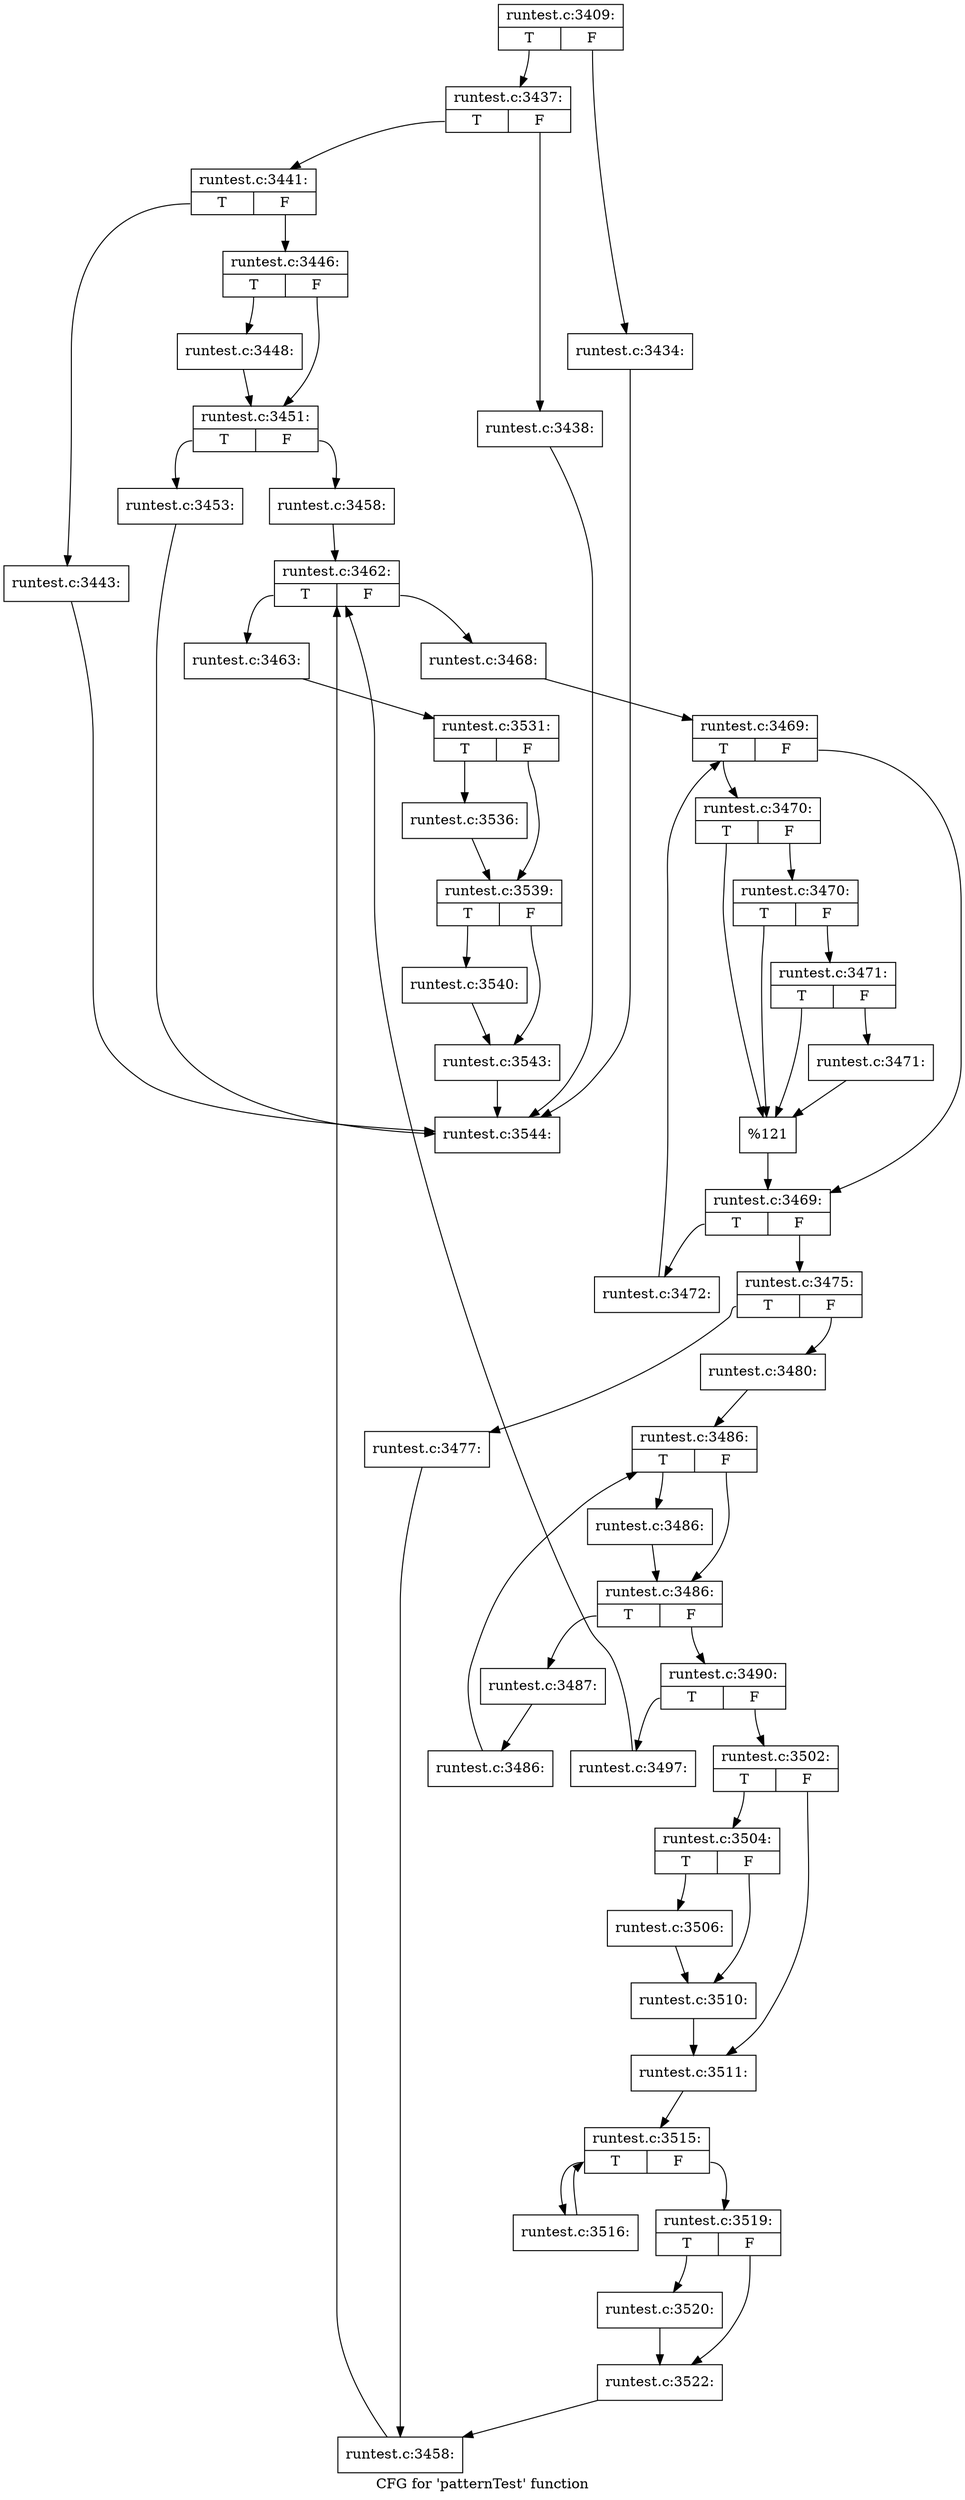 digraph "CFG for 'patternTest' function" {
	label="CFG for 'patternTest' function";

	Node0x42e5c70 [shape=record,label="{runtest.c:3409:|{<s0>T|<s1>F}}"];
	Node0x42e5c70:s0 -> Node0x42faf20;
	Node0x42e5c70:s1 -> Node0x42f9e50;
	Node0x42f9e50 [shape=record,label="{runtest.c:3434:}"];
	Node0x42f9e50 -> Node0x42f3090;
	Node0x42faf20 [shape=record,label="{runtest.c:3437:|{<s0>T|<s1>F}}"];
	Node0x42faf20:s0 -> Node0x42fb990;
	Node0x42faf20:s1 -> Node0x42fb940;
	Node0x42fb940 [shape=record,label="{runtest.c:3438:}"];
	Node0x42fb940 -> Node0x42f3090;
	Node0x42fb990 [shape=record,label="{runtest.c:3441:|{<s0>T|<s1>F}}"];
	Node0x42fb990:s0 -> Node0x42fc690;
	Node0x42fb990:s1 -> Node0x42fc6e0;
	Node0x42fc690 [shape=record,label="{runtest.c:3443:}"];
	Node0x42fc690 -> Node0x42f3090;
	Node0x42fc6e0 [shape=record,label="{runtest.c:3446:|{<s0>T|<s1>F}}"];
	Node0x42fc6e0:s0 -> Node0x42fd310;
	Node0x42fc6e0:s1 -> Node0x42fd360;
	Node0x42fd310 [shape=record,label="{runtest.c:3448:}"];
	Node0x42fd310 -> Node0x42fd360;
	Node0x42fd360 [shape=record,label="{runtest.c:3451:|{<s0>T|<s1>F}}"];
	Node0x42fd360:s0 -> Node0x42fdc50;
	Node0x42fd360:s1 -> Node0x42fdca0;
	Node0x42fdc50 [shape=record,label="{runtest.c:3453:}"];
	Node0x42fdc50 -> Node0x42f3090;
	Node0x42fdca0 [shape=record,label="{runtest.c:3458:}"];
	Node0x42fdca0 -> Node0x42fe940;
	Node0x42fe940 [shape=record,label="{runtest.c:3462:|{<s0>T|<s1>F}}"];
	Node0x42fe940:s0 -> Node0x42feb00;
	Node0x42fe940:s1 -> Node0x42feb50;
	Node0x42feb00 [shape=record,label="{runtest.c:3463:}"];
	Node0x42feb00 -> Node0x42fe8c0;
	Node0x42feb50 [shape=record,label="{runtest.c:3468:}"];
	Node0x42feb50 -> Node0x42ff310;
	Node0x42ff310 [shape=record,label="{runtest.c:3469:|{<s0>T|<s1>F}}"];
	Node0x42ff310:s0 -> Node0x42ff600;
	Node0x42ff310:s1 -> Node0x42ff5b0;
	Node0x42ff600 [shape=record,label="{runtest.c:3470:|{<s0>T|<s1>F}}"];
	Node0x42ff600:s0 -> Node0x42ff8e0;
	Node0x42ff600:s1 -> Node0x42ffa00;
	Node0x42ffa00 [shape=record,label="{runtest.c:3470:|{<s0>T|<s1>F}}"];
	Node0x42ffa00:s0 -> Node0x42ff8e0;
	Node0x42ffa00:s1 -> Node0x42ff980;
	Node0x42ff980 [shape=record,label="{runtest.c:3471:|{<s0>T|<s1>F}}"];
	Node0x42ff980:s0 -> Node0x42ff8e0;
	Node0x42ff980:s1 -> Node0x42ff930;
	Node0x42ff930 [shape=record,label="{runtest.c:3471:}"];
	Node0x42ff930 -> Node0x42ff8e0;
	Node0x42ff8e0 [shape=record,label="{%121}"];
	Node0x42ff8e0 -> Node0x42ff5b0;
	Node0x42ff5b0 [shape=record,label="{runtest.c:3469:|{<s0>T|<s1>F}}"];
	Node0x42ff5b0:s0 -> Node0x43008d0;
	Node0x42ff5b0:s1 -> Node0x42ff530;
	Node0x43008d0 [shape=record,label="{runtest.c:3472:}"];
	Node0x43008d0 -> Node0x42ff310;
	Node0x42ff530 [shape=record,label="{runtest.c:3475:|{<s0>T|<s1>F}}"];
	Node0x42ff530:s0 -> Node0x4301940;
	Node0x42ff530:s1 -> Node0x43019e0;
	Node0x4301940 [shape=record,label="{runtest.c:3477:}"];
	Node0x4301940 -> Node0x4301990;
	Node0x43019e0 [shape=record,label="{runtest.c:3480:}"];
	Node0x43019e0 -> Node0x43033e0;
	Node0x43033e0 [shape=record,label="{runtest.c:3486:|{<s0>T|<s1>F}}"];
	Node0x43033e0:s0 -> Node0x4303790;
	Node0x43033e0:s1 -> Node0x4303740;
	Node0x4303790 [shape=record,label="{runtest.c:3486:}"];
	Node0x4303790 -> Node0x4303740;
	Node0x4303740 [shape=record,label="{runtest.c:3486:|{<s0>T|<s1>F}}"];
	Node0x4303740:s0 -> Node0x43036c0;
	Node0x4303740:s1 -> Node0x4302f70;
	Node0x43036c0 [shape=record,label="{runtest.c:3487:}"];
	Node0x43036c0 -> Node0x4303630;
	Node0x4303630 [shape=record,label="{runtest.c:3486:}"];
	Node0x4303630 -> Node0x43033e0;
	Node0x4302f70 [shape=record,label="{runtest.c:3490:|{<s0>T|<s1>F}}"];
	Node0x4302f70:s0 -> Node0x4305b20;
	Node0x4302f70:s1 -> Node0x4306130;
	Node0x4305b20 [shape=record,label="{runtest.c:3497:}"];
	Node0x4305b20 -> Node0x42fe940;
	Node0x4306130 [shape=record,label="{runtest.c:3502:|{<s0>T|<s1>F}}"];
	Node0x4306130:s0 -> Node0x4306d60;
	Node0x4306130:s1 -> Node0x43070f0;
	Node0x4306d60 [shape=record,label="{runtest.c:3504:|{<s0>T|<s1>F}}"];
	Node0x4306d60:s0 -> Node0x43075a0;
	Node0x4306d60:s1 -> Node0x4307880;
	Node0x43075a0 [shape=record,label="{runtest.c:3506:}"];
	Node0x43075a0 -> Node0x4307880;
	Node0x4307880 [shape=record,label="{runtest.c:3510:}"];
	Node0x4307880 -> Node0x43070f0;
	Node0x43070f0 [shape=record,label="{runtest.c:3511:}"];
	Node0x43070f0 -> Node0x4307f80;
	Node0x4307f80 [shape=record,label="{runtest.c:3515:|{<s0>T|<s1>F}}"];
	Node0x4307f80:s0 -> Node0x4308b90;
	Node0x4307f80:s1 -> Node0x43089f0;
	Node0x4308b90 [shape=record,label="{runtest.c:3516:}"];
	Node0x4308b90 -> Node0x4307f80;
	Node0x43089f0 [shape=record,label="{runtest.c:3519:|{<s0>T|<s1>F}}"];
	Node0x43089f0:s0 -> Node0x4309150;
	Node0x43089f0:s1 -> Node0x43096d0;
	Node0x4309150 [shape=record,label="{runtest.c:3520:}"];
	Node0x4309150 -> Node0x43096d0;
	Node0x43096d0 [shape=record,label="{runtest.c:3522:}"];
	Node0x43096d0 -> Node0x4301990;
	Node0x4301990 [shape=record,label="{runtest.c:3458:}"];
	Node0x4301990 -> Node0x42fe940;
	Node0x42fe8c0 [shape=record,label="{runtest.c:3531:|{<s0>T|<s1>F}}"];
	Node0x42fe8c0:s0 -> Node0x42fe6a0;
	Node0x42fe8c0:s1 -> Node0x430a490;
	Node0x42fe6a0 [shape=record,label="{runtest.c:3536:}"];
	Node0x42fe6a0 -> Node0x430a490;
	Node0x430a490 [shape=record,label="{runtest.c:3539:|{<s0>T|<s1>F}}"];
	Node0x430a490:s0 -> Node0x430b0f0;
	Node0x430a490:s1 -> Node0x430b140;
	Node0x430b0f0 [shape=record,label="{runtest.c:3540:}"];
	Node0x430b0f0 -> Node0x430b140;
	Node0x430b140 [shape=record,label="{runtest.c:3543:}"];
	Node0x430b140 -> Node0x42f3090;
	Node0x42f3090 [shape=record,label="{runtest.c:3544:}"];
}
